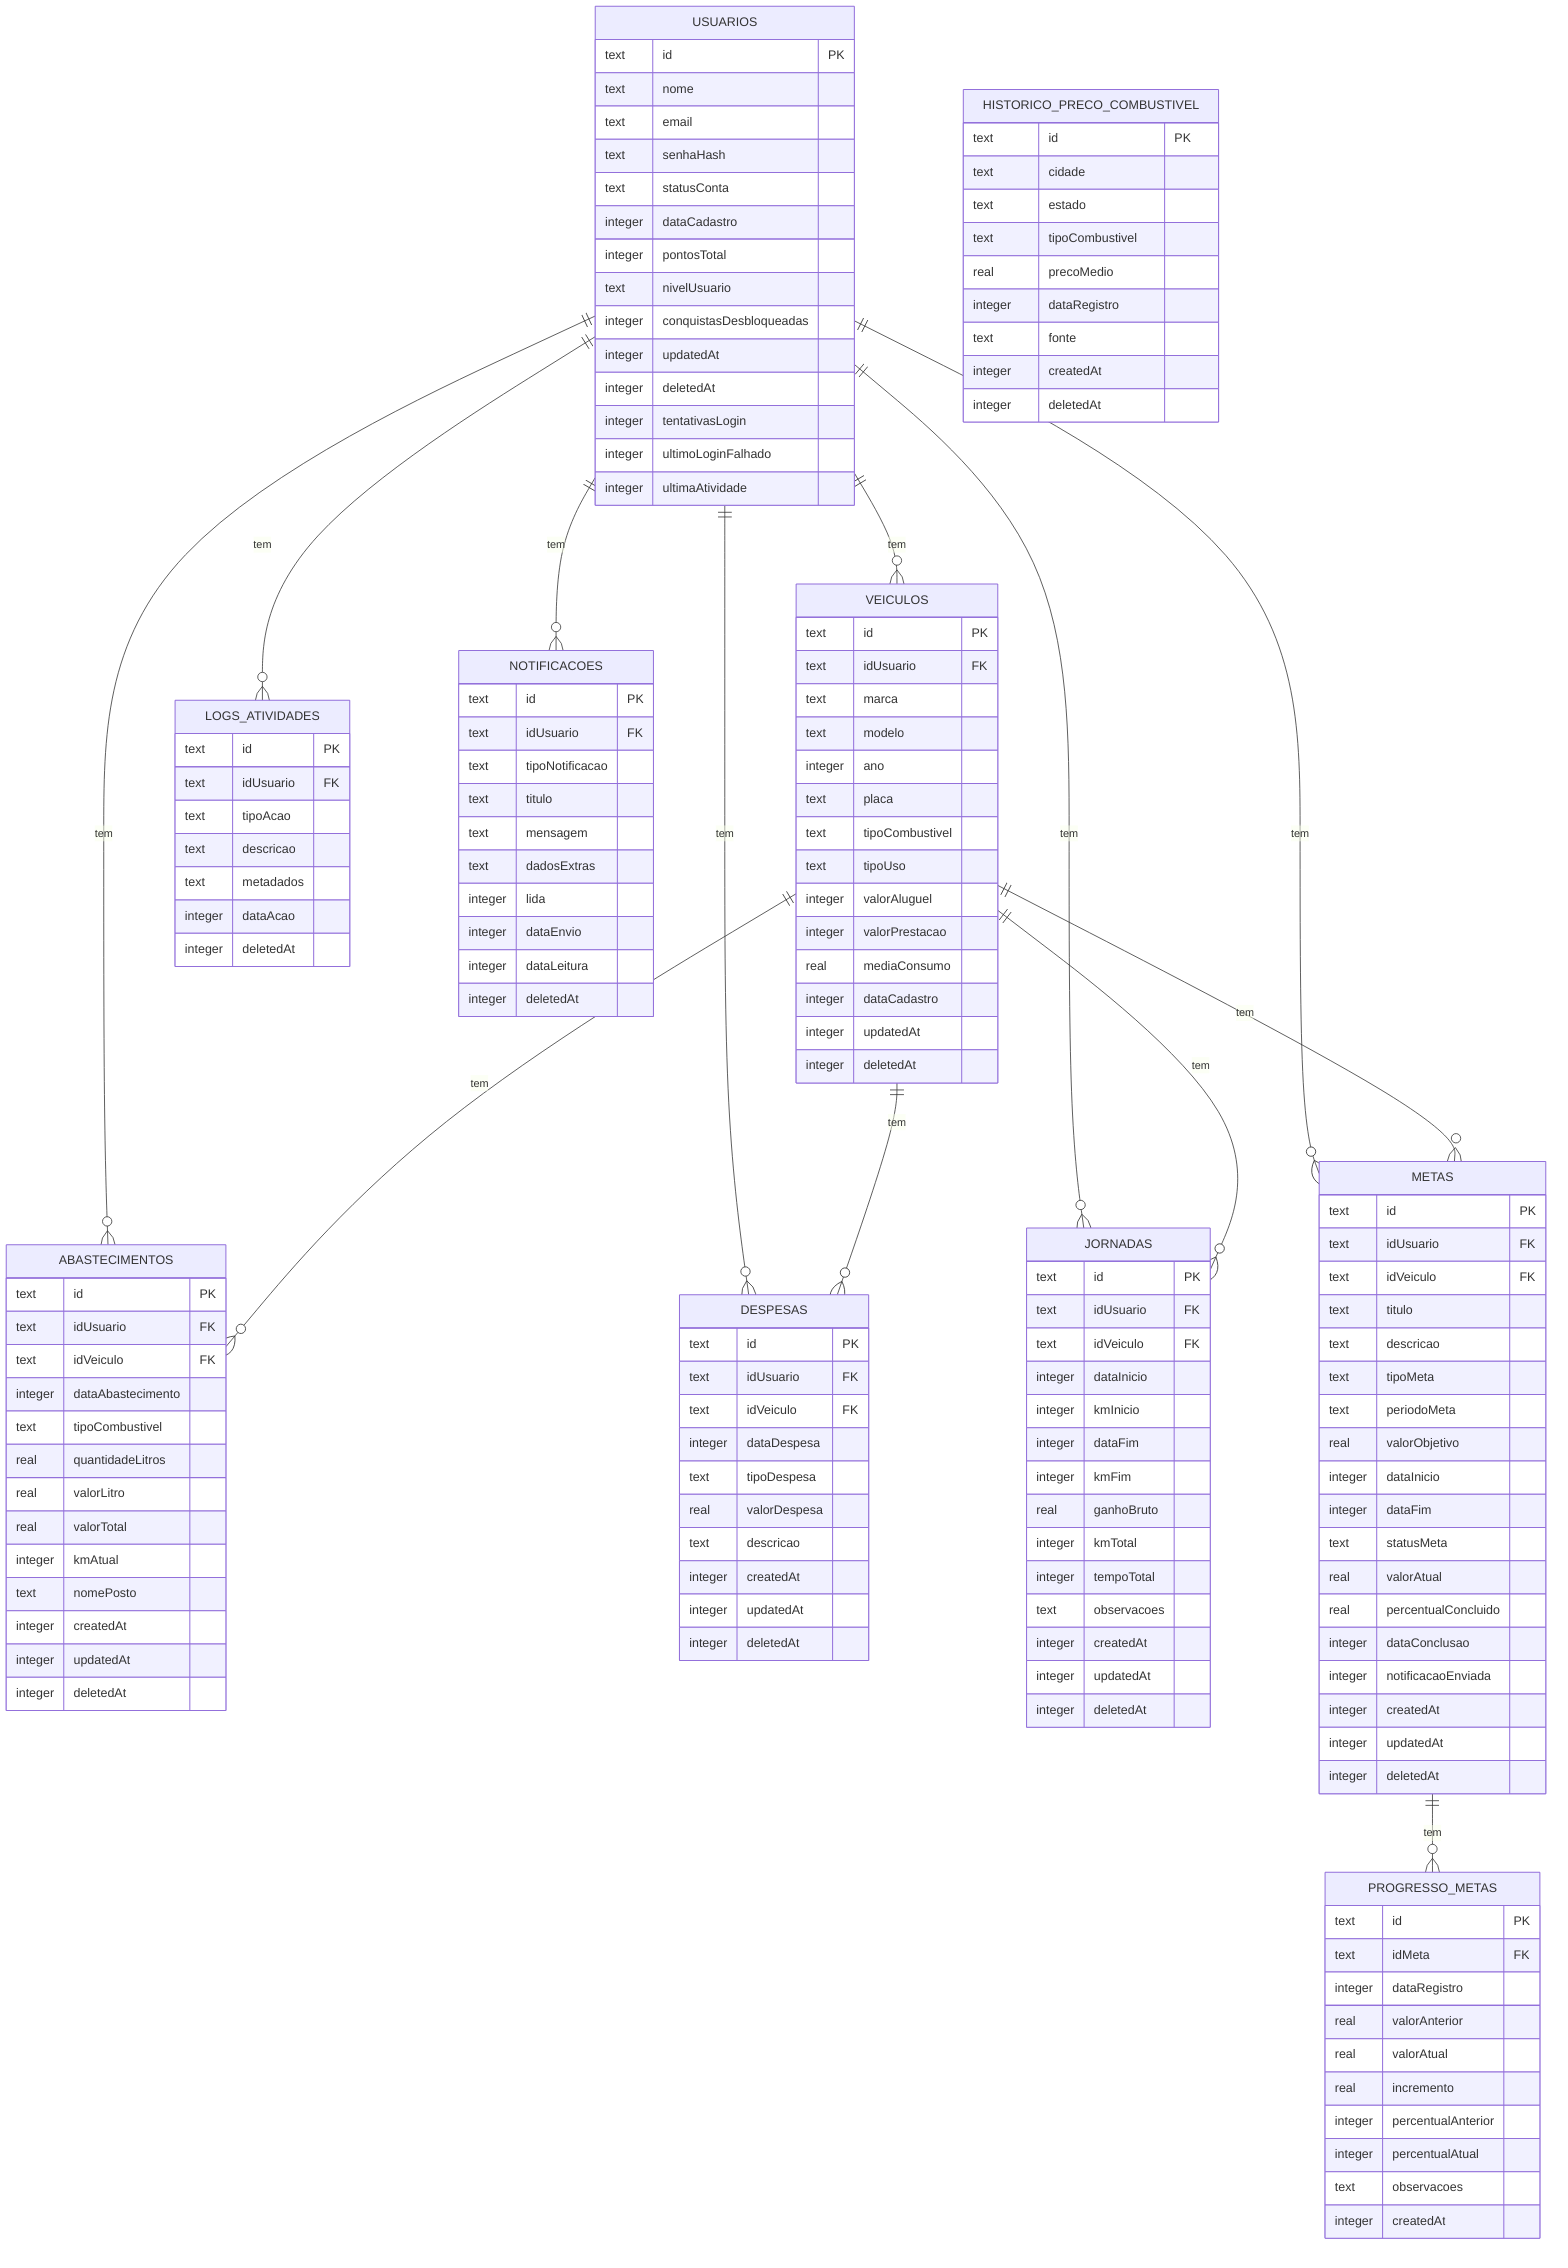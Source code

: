 erDiagram

    USUARIOS ||--o{ ABASTECIMENTOS : "tem"
    VEICULOS ||--o{ ABASTECIMENTOS : "tem"
    USUARIOS ||--o{ DESPESAS : "tem"
    VEICULOS ||--o{ DESPESAS : "tem"
    USUARIOS ||--o{ JORNADAS : "tem"
    VEICULOS ||--o{ JORNADAS : "tem"
    USUARIOS ||--o{ LOGS_ATIVIDADES : "tem"
    USUARIOS ||--o{ METAS : "tem"
    VEICULOS ||--o{ METAS : "tem"
    METAS ||--o{ PROGRESSO_METAS : "tem"
    USUARIOS ||--o{ VEICULOS : "tem"
    USUARIOS ||--o{ NOTIFICACOES : "tem"

    ABASTECIMENTOS {
        text id PK
        text idUsuario FK
        text idVeiculo FK
        integer dataAbastecimento
        text tipoCombustivel
        real quantidadeLitros
        real valorLitro
        real valorTotal
        integer kmAtual
        text nomePosto
        integer createdAt
        integer updatedAt
        integer deletedAt
    }

    DESPESAS {
        text id PK
        text idUsuario FK
        text idVeiculo FK
        integer dataDespesa
        text tipoDespesa
        real valorDespesa
        text descricao
        integer createdAt
        integer updatedAt
        integer deletedAt
    }

    HISTORICO_PRECO_COMBUSTIVEL {
        text id PK
        text cidade
        text estado
        text tipoCombustivel
        real precoMedio
        integer dataRegistro
        text fonte
        integer createdAt
        integer deletedAt
    }

    JORNADAS {
        text id PK
        text idUsuario FK
        text idVeiculo FK
        integer dataInicio
        integer kmInicio
        integer dataFim
        integer kmFim
        real ganhoBruto
        integer kmTotal
        integer tempoTotal
        text observacoes
        integer createdAt
        integer updatedAt
        integer deletedAt
    }

    LOGS_ATIVIDADES {
        text id PK
        text idUsuario FK
        text tipoAcao
        text descricao
        text metadados
        integer dataAcao
        integer deletedAt
    }

    METAS {
        text id PK
        text idUsuario FK
        text idVeiculo FK
        text titulo
        text descricao
        text tipoMeta
        text periodoMeta
        real valorObjetivo
        integer dataInicio
        integer dataFim
        text statusMeta
        real valorAtual
        real percentualConcluido
        integer dataConclusao
        integer notificacaoEnviada
        integer createdAt
        integer updatedAt
        integer deletedAt
    }

    PROGRESSO_METAS {
        text id PK
        text idMeta FK
        integer dataRegistro
        real valorAnterior
        real valorAtual
        real incremento
        integer percentualAnterior
        integer percentualAtual
        text observacoes
        integer createdAt
    }

    USUARIOS {
        text id PK
        text nome
        text email
        text senhaHash
        text statusConta
        integer dataCadastro
        integer pontosTotal
        text nivelUsuario
        integer conquistasDesbloqueadas
        integer updatedAt
        integer deletedAt
        integer tentativasLogin
        integer ultimoLoginFalhado
        integer ultimaAtividade
    }

    VEICULOS {
        text id PK
        text idUsuario FK
        text marca
        text modelo
        integer ano
        text placa
        text tipoCombustivel
        text tipoUso
        integer valorAluguel
        integer valorPrestacao
        real mediaConsumo
        integer dataCadastro
        integer updatedAt
        integer deletedAt
    }

    NOTIFICACOES {
        text id PK
        text idUsuario FK
        text tipoNotificacao
        text titulo
        text mensagem
        text dadosExtras
        integer lida
        integer dataEnvio
        integer dataLeitura
        integer deletedAt
    }